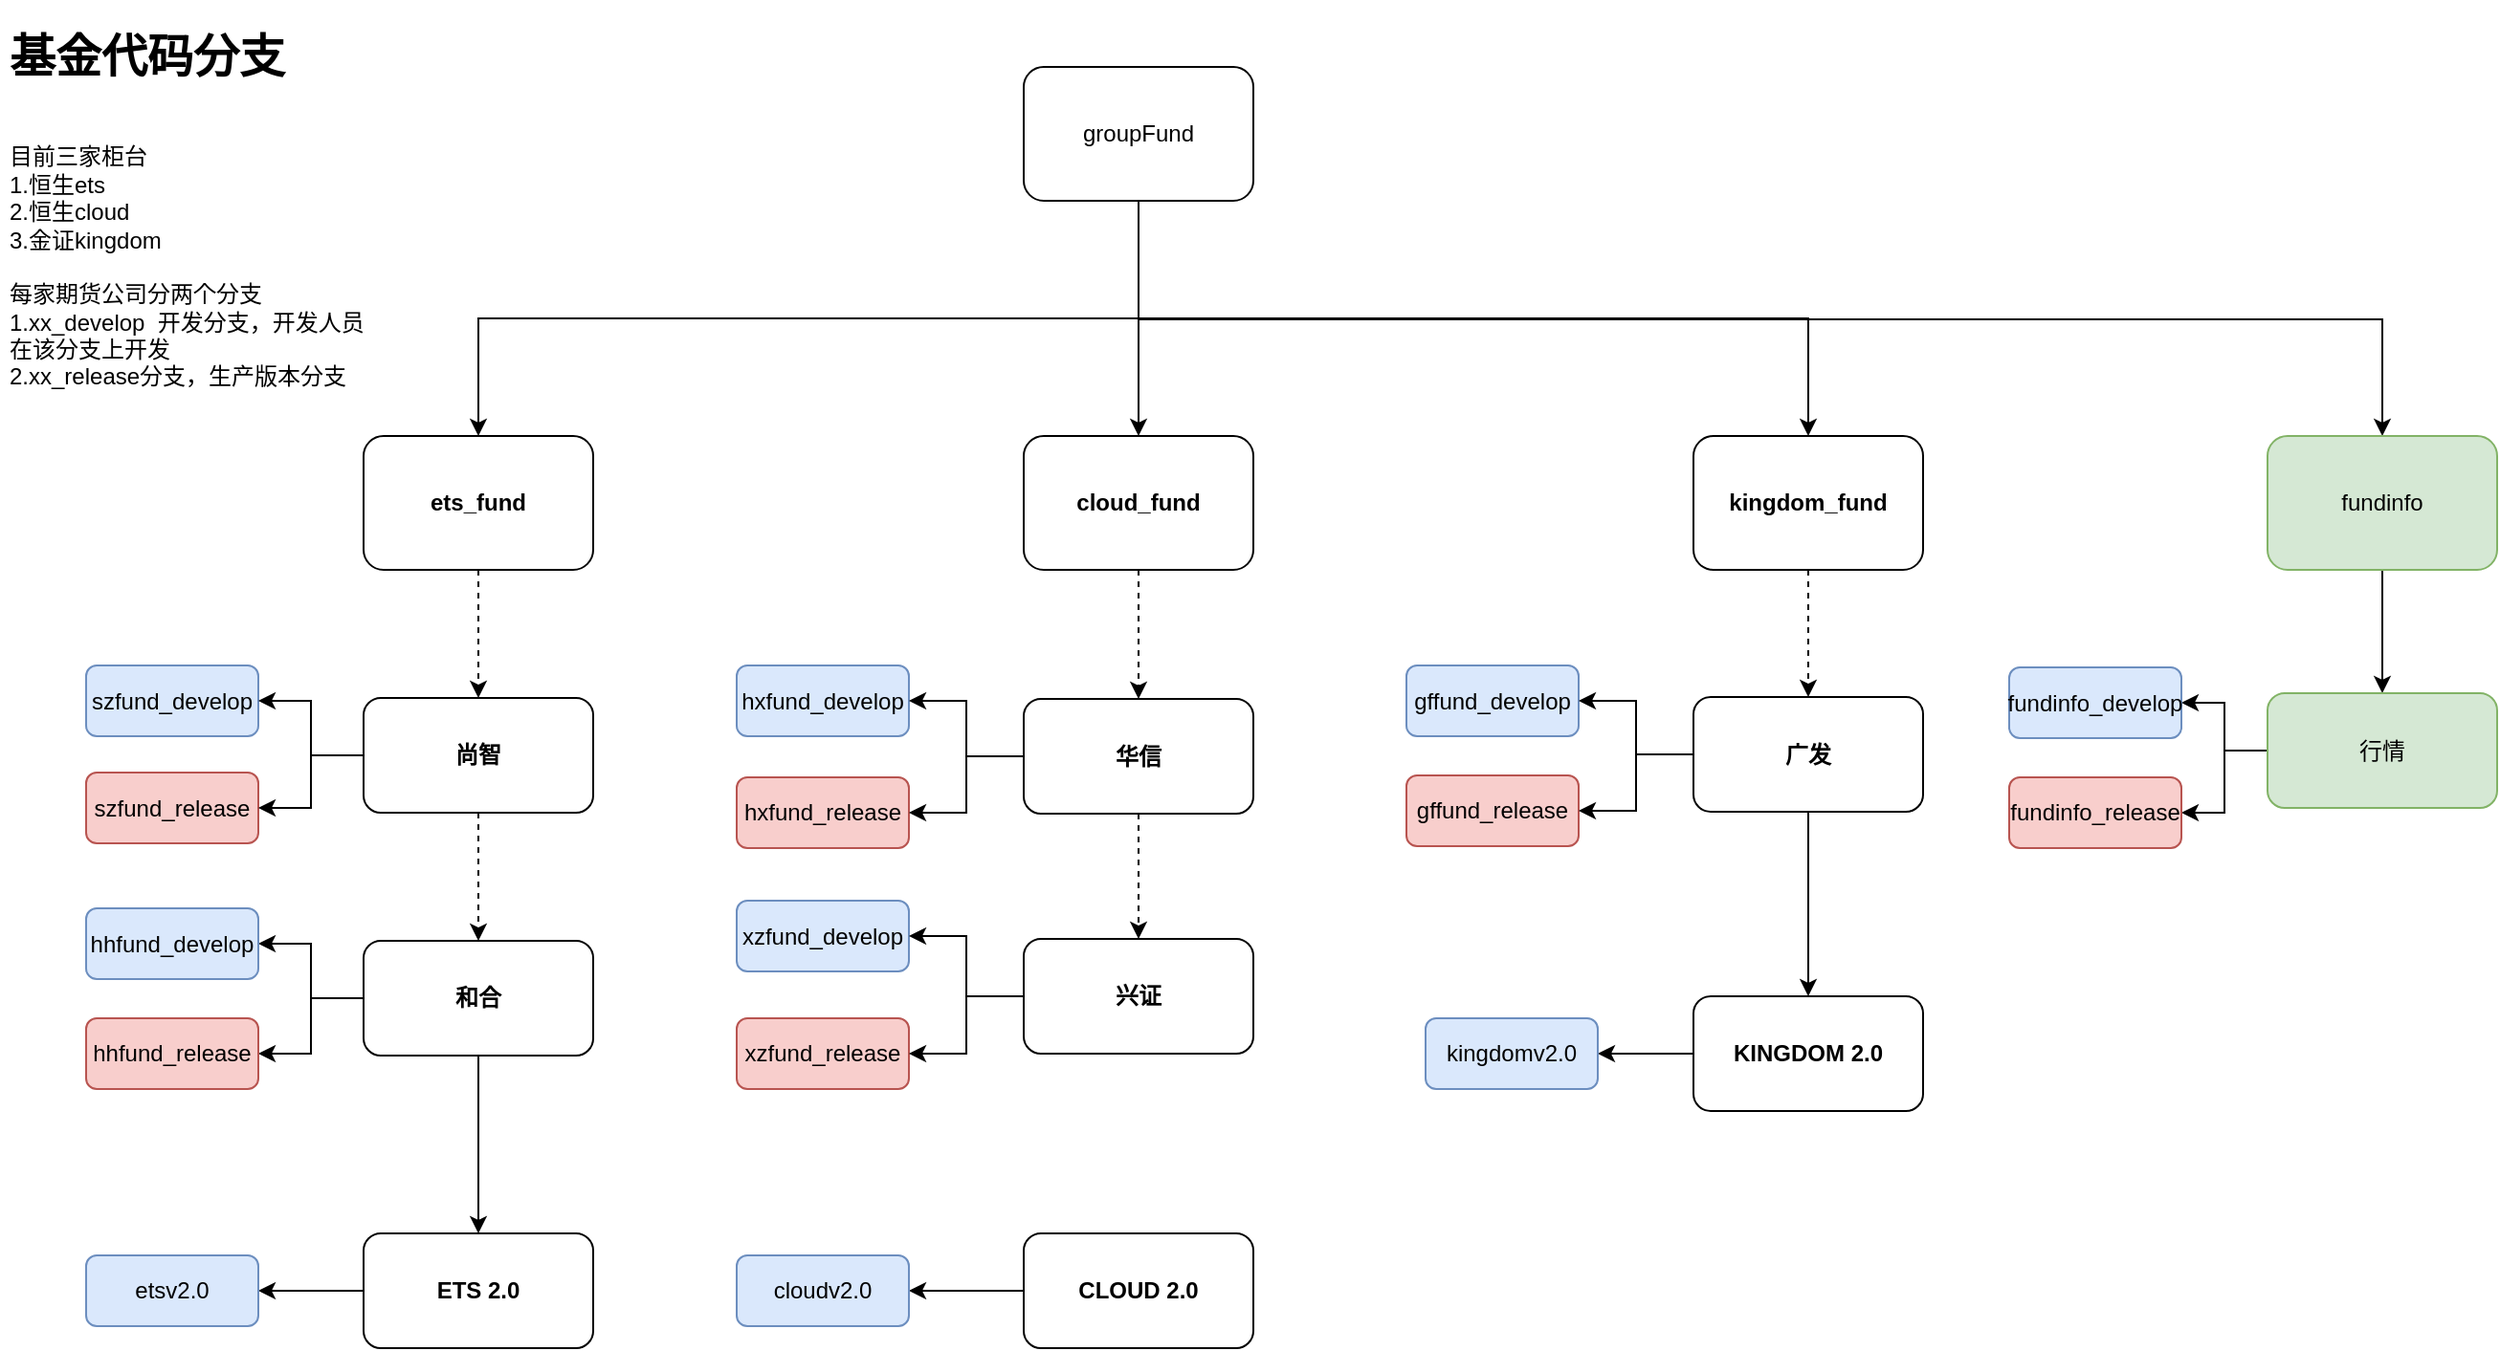<mxfile version="12.3.6" type="github" pages="1">
  <diagram id="bGpI3JKIUPhiKCbYNTpG" name="Page-1">
    <mxGraphModel dx="1422" dy="762" grid="1" gridSize="10" guides="1" tooltips="1" connect="1" arrows="1" fold="1" page="1" pageScale="1" pageWidth="3300" pageHeight="4681" math="0" shadow="0">
      <root>
        <mxCell id="0"/>
        <mxCell id="1" parent="0"/>
        <mxCell id="z22MFKtNenLAoitEVp-j-21" style="rounded=0;orthogonalLoop=1;jettySize=auto;html=1;edgeStyle=elbowEdgeStyle;elbow=vertical;" parent="1" source="z22MFKtNenLAoitEVp-j-1" target="z22MFKtNenLAoitEVp-j-3" edge="1">
          <mxGeometry relative="1" as="geometry"/>
        </mxCell>
        <mxCell id="z22MFKtNenLAoitEVp-j-22" style="edgeStyle=elbowEdgeStyle;rounded=0;orthogonalLoop=1;jettySize=auto;elbow=vertical;html=1;" parent="1" source="z22MFKtNenLAoitEVp-j-1" target="z22MFKtNenLAoitEVp-j-6" edge="1">
          <mxGeometry relative="1" as="geometry"/>
        </mxCell>
        <mxCell id="z22MFKtNenLAoitEVp-j-23" style="edgeStyle=elbowEdgeStyle;rounded=0;orthogonalLoop=1;jettySize=auto;elbow=vertical;html=1;" parent="1" source="z22MFKtNenLAoitEVp-j-1" target="z22MFKtNenLAoitEVp-j-8" edge="1">
          <mxGeometry relative="1" as="geometry"/>
        </mxCell>
        <mxCell id="z22MFKtNenLAoitEVp-j-24" style="edgeStyle=elbowEdgeStyle;rounded=0;orthogonalLoop=1;jettySize=auto;elbow=vertical;html=1;" parent="1" source="z22MFKtNenLAoitEVp-j-1" target="z22MFKtNenLAoitEVp-j-11" edge="1">
          <mxGeometry relative="1" as="geometry">
            <Array as="points">
              <mxPoint x="1120" y="282"/>
            </Array>
          </mxGeometry>
        </mxCell>
        <mxCell id="z22MFKtNenLAoitEVp-j-1" value="groupFund" style="rounded=1;whiteSpace=wrap;html=1;" parent="1" vertex="1">
          <mxGeometry x="750" y="150" width="120" height="70" as="geometry"/>
        </mxCell>
        <mxCell id="z22MFKtNenLAoitEVp-j-54" style="edgeStyle=elbowEdgeStyle;rounded=0;orthogonalLoop=1;jettySize=auto;html=1;entryX=0.5;entryY=0;entryDx=0;entryDy=0;dashed=1;" parent="1" source="z22MFKtNenLAoitEVp-j-3" target="z22MFKtNenLAoitEVp-j-47" edge="1">
          <mxGeometry relative="1" as="geometry"/>
        </mxCell>
        <mxCell id="z22MFKtNenLAoitEVp-j-3" value="ets_fund" style="rounded=1;whiteSpace=wrap;html=1;fontStyle=1" parent="1" vertex="1">
          <mxGeometry x="405" y="343" width="120" height="70" as="geometry"/>
        </mxCell>
        <mxCell id="z22MFKtNenLAoitEVp-j-68" style="edgeStyle=elbowEdgeStyle;rounded=0;orthogonalLoop=1;jettySize=auto;html=1;dashed=1;" parent="1" source="z22MFKtNenLAoitEVp-j-6" target="z22MFKtNenLAoitEVp-j-61" edge="1">
          <mxGeometry relative="1" as="geometry"/>
        </mxCell>
        <mxCell id="z22MFKtNenLAoitEVp-j-6" value="cloud_fund" style="rounded=1;whiteSpace=wrap;html=1;fontStyle=1" parent="1" vertex="1">
          <mxGeometry x="750" y="343" width="120" height="70" as="geometry"/>
        </mxCell>
        <mxCell id="z22MFKtNenLAoitEVp-j-73" style="edgeStyle=elbowEdgeStyle;rounded=0;orthogonalLoop=1;jettySize=auto;html=1;dashed=1;" parent="1" source="z22MFKtNenLAoitEVp-j-8" target="z22MFKtNenLAoitEVp-j-70" edge="1">
          <mxGeometry relative="1" as="geometry"/>
        </mxCell>
        <mxCell id="z22MFKtNenLAoitEVp-j-8" value="kingdom_fund" style="rounded=1;whiteSpace=wrap;html=1;fontStyle=1" parent="1" vertex="1">
          <mxGeometry x="1100" y="343" width="120" height="70" as="geometry"/>
        </mxCell>
        <mxCell id="z22MFKtNenLAoitEVp-j-26" style="edgeStyle=elbowEdgeStyle;rounded=0;orthogonalLoop=1;jettySize=auto;elbow=vertical;html=1;" parent="1" source="z22MFKtNenLAoitEVp-j-11" target="z22MFKtNenLAoitEVp-j-25" edge="1">
          <mxGeometry relative="1" as="geometry"/>
        </mxCell>
        <mxCell id="z22MFKtNenLAoitEVp-j-11" value="fundinfo" style="rounded=1;whiteSpace=wrap;html=1;fillColor=#d5e8d4;strokeColor=#82b366;" parent="1" vertex="1">
          <mxGeometry x="1400" y="343" width="120" height="70" as="geometry"/>
        </mxCell>
        <mxCell id="z22MFKtNenLAoitEVp-j-76" style="edgeStyle=elbowEdgeStyle;rounded=0;orthogonalLoop=1;jettySize=auto;html=1;entryX=1;entryY=0.5;entryDx=0;entryDy=0;" parent="1" source="z22MFKtNenLAoitEVp-j-25" target="z22MFKtNenLAoitEVp-j-74" edge="1">
          <mxGeometry relative="1" as="geometry"/>
        </mxCell>
        <mxCell id="z22MFKtNenLAoitEVp-j-77" style="edgeStyle=elbowEdgeStyle;rounded=0;orthogonalLoop=1;jettySize=auto;html=1;entryX=1;entryY=0.5;entryDx=0;entryDy=0;" parent="1" source="z22MFKtNenLAoitEVp-j-25" target="z22MFKtNenLAoitEVp-j-75" edge="1">
          <mxGeometry relative="1" as="geometry"/>
        </mxCell>
        <mxCell id="z22MFKtNenLAoitEVp-j-25" value="行情" style="rounded=1;whiteSpace=wrap;html=1;strokeColor=#82b366;fillColor=#d5e8d4;" parent="1" vertex="1">
          <mxGeometry x="1400" y="477.5" width="120" height="60" as="geometry"/>
        </mxCell>
        <mxCell id="z22MFKtNenLAoitEVp-j-27" value="szfund_develop" style="rounded=1;whiteSpace=wrap;html=1;strokeColor=#6c8ebf;fillColor=#dae8fc;" parent="1" vertex="1">
          <mxGeometry x="260" y="463" width="90" height="37" as="geometry"/>
        </mxCell>
        <mxCell id="z22MFKtNenLAoitEVp-j-28" value="szfund_release" style="rounded=1;whiteSpace=wrap;html=1;strokeColor=#b85450;fillColor=#f8cecc;" parent="1" vertex="1">
          <mxGeometry x="260" y="519" width="90" height="37" as="geometry"/>
        </mxCell>
        <mxCell id="z22MFKtNenLAoitEVp-j-35" value="hxfund_develop" style="rounded=1;whiteSpace=wrap;html=1;strokeColor=#6c8ebf;fillColor=#dae8fc;" parent="1" vertex="1">
          <mxGeometry x="600" y="463" width="90" height="37" as="geometry"/>
        </mxCell>
        <mxCell id="z22MFKtNenLAoitEVp-j-36" value="hxfund_release" style="rounded=1;whiteSpace=wrap;html=1;strokeColor=#b85450;fillColor=#f8cecc;" parent="1" vertex="1">
          <mxGeometry x="600" y="521.5" width="90" height="37" as="geometry"/>
        </mxCell>
        <mxCell id="z22MFKtNenLAoitEVp-j-37" value="xzfund_develop" style="rounded=1;whiteSpace=wrap;html=1;strokeColor=#6c8ebf;fillColor=#dae8fc;" parent="1" vertex="1">
          <mxGeometry x="600" y="586" width="90" height="37" as="geometry"/>
        </mxCell>
        <mxCell id="z22MFKtNenLAoitEVp-j-38" value="xzfund_release" style="rounded=1;whiteSpace=wrap;html=1;strokeColor=#b85450;fillColor=#f8cecc;" parent="1" vertex="1">
          <mxGeometry x="600" y="647.5" width="90" height="37" as="geometry"/>
        </mxCell>
        <mxCell id="z22MFKtNenLAoitEVp-j-43" value="gffund_develop" style="rounded=1;whiteSpace=wrap;html=1;strokeColor=#6c8ebf;fillColor=#dae8fc;" parent="1" vertex="1">
          <mxGeometry x="950" y="463" width="90" height="37" as="geometry"/>
        </mxCell>
        <mxCell id="z22MFKtNenLAoitEVp-j-44" value="gffund_release" style="rounded=1;whiteSpace=wrap;html=1;strokeColor=#b85450;fillColor=#f8cecc;" parent="1" vertex="1">
          <mxGeometry x="950" y="520.5" width="90" height="37" as="geometry"/>
        </mxCell>
        <mxCell id="z22MFKtNenLAoitEVp-j-52" style="edgeStyle=elbowEdgeStyle;rounded=0;orthogonalLoop=1;jettySize=auto;html=1;" parent="1" source="z22MFKtNenLAoitEVp-j-47" target="z22MFKtNenLAoitEVp-j-27" edge="1">
          <mxGeometry relative="1" as="geometry"/>
        </mxCell>
        <mxCell id="z22MFKtNenLAoitEVp-j-53" style="edgeStyle=elbowEdgeStyle;rounded=0;orthogonalLoop=1;jettySize=auto;html=1;entryX=1;entryY=0.5;entryDx=0;entryDy=0;" parent="1" source="z22MFKtNenLAoitEVp-j-47" target="z22MFKtNenLAoitEVp-j-28" edge="1">
          <mxGeometry relative="1" as="geometry"/>
        </mxCell>
        <mxCell id="z22MFKtNenLAoitEVp-j-56" value="" style="edgeStyle=elbowEdgeStyle;rounded=0;orthogonalLoop=1;jettySize=auto;html=1;dashed=1;" parent="1" source="z22MFKtNenLAoitEVp-j-47" target="z22MFKtNenLAoitEVp-j-55" edge="1">
          <mxGeometry relative="1" as="geometry"/>
        </mxCell>
        <mxCell id="z22MFKtNenLAoitEVp-j-47" value="尚智" style="rounded=1;whiteSpace=wrap;html=1;strokeColor=#000000;fontStyle=1" parent="1" vertex="1">
          <mxGeometry x="405" y="480" width="120" height="60" as="geometry"/>
        </mxCell>
        <mxCell id="z22MFKtNenLAoitEVp-j-59" style="edgeStyle=elbowEdgeStyle;rounded=0;orthogonalLoop=1;jettySize=auto;html=1;entryX=1;entryY=0.5;entryDx=0;entryDy=0;" parent="1" source="z22MFKtNenLAoitEVp-j-55" target="z22MFKtNenLAoitEVp-j-57" edge="1">
          <mxGeometry relative="1" as="geometry"/>
        </mxCell>
        <mxCell id="z22MFKtNenLAoitEVp-j-60" style="edgeStyle=elbowEdgeStyle;rounded=0;orthogonalLoop=1;jettySize=auto;html=1;entryX=1;entryY=0.5;entryDx=0;entryDy=0;" parent="1" source="z22MFKtNenLAoitEVp-j-55" target="z22MFKtNenLAoitEVp-j-58" edge="1">
          <mxGeometry relative="1" as="geometry"/>
        </mxCell>
        <mxCell id="GLR-bEOavdMDZW_SjU0T-2" style="edgeStyle=orthogonalEdgeStyle;rounded=0;orthogonalLoop=1;jettySize=auto;html=1;" edge="1" parent="1" source="z22MFKtNenLAoitEVp-j-55" target="GLR-bEOavdMDZW_SjU0T-1">
          <mxGeometry relative="1" as="geometry"/>
        </mxCell>
        <mxCell id="z22MFKtNenLAoitEVp-j-55" value="和合" style="rounded=1;whiteSpace=wrap;html=1;strokeColor=#000000;fontStyle=1" parent="1" vertex="1">
          <mxGeometry x="405" y="607" width="120" height="60" as="geometry"/>
        </mxCell>
        <mxCell id="z22MFKtNenLAoitEVp-j-57" value="hhfund_develop" style="rounded=1;whiteSpace=wrap;html=1;strokeColor=#6c8ebf;fillColor=#dae8fc;" parent="1" vertex="1">
          <mxGeometry x="260" y="590" width="90" height="37" as="geometry"/>
        </mxCell>
        <mxCell id="z22MFKtNenLAoitEVp-j-58" value="hhfund_release" style="rounded=1;whiteSpace=wrap;html=1;strokeColor=#b85450;fillColor=#f8cecc;" parent="1" vertex="1">
          <mxGeometry x="260" y="647.5" width="90" height="37" as="geometry"/>
        </mxCell>
        <mxCell id="z22MFKtNenLAoitEVp-j-63" style="edgeStyle=elbowEdgeStyle;rounded=0;orthogonalLoop=1;jettySize=auto;html=1;entryX=1;entryY=0.5;entryDx=0;entryDy=0;" parent="1" source="z22MFKtNenLAoitEVp-j-61" target="z22MFKtNenLAoitEVp-j-35" edge="1">
          <mxGeometry relative="1" as="geometry"/>
        </mxCell>
        <mxCell id="z22MFKtNenLAoitEVp-j-64" style="edgeStyle=elbowEdgeStyle;rounded=0;orthogonalLoop=1;jettySize=auto;html=1;entryX=1;entryY=0.5;entryDx=0;entryDy=0;" parent="1" source="z22MFKtNenLAoitEVp-j-61" target="z22MFKtNenLAoitEVp-j-36" edge="1">
          <mxGeometry relative="1" as="geometry"/>
        </mxCell>
        <mxCell id="z22MFKtNenLAoitEVp-j-69" style="edgeStyle=elbowEdgeStyle;rounded=0;orthogonalLoop=1;jettySize=auto;html=1;dashed=1;" parent="1" source="z22MFKtNenLAoitEVp-j-61" target="z22MFKtNenLAoitEVp-j-62" edge="1">
          <mxGeometry relative="1" as="geometry"/>
        </mxCell>
        <mxCell id="z22MFKtNenLAoitEVp-j-61" value="华信" style="rounded=1;whiteSpace=wrap;html=1;strokeColor=#000000;fontStyle=1" parent="1" vertex="1">
          <mxGeometry x="750" y="480.5" width="120" height="60" as="geometry"/>
        </mxCell>
        <mxCell id="z22MFKtNenLAoitEVp-j-65" style="edgeStyle=elbowEdgeStyle;rounded=0;orthogonalLoop=1;jettySize=auto;html=1;" parent="1" source="z22MFKtNenLAoitEVp-j-62" target="z22MFKtNenLAoitEVp-j-37" edge="1">
          <mxGeometry relative="1" as="geometry"/>
        </mxCell>
        <mxCell id="z22MFKtNenLAoitEVp-j-67" style="edgeStyle=elbowEdgeStyle;rounded=0;orthogonalLoop=1;jettySize=auto;html=1;entryX=1;entryY=0.5;entryDx=0;entryDy=0;" parent="1" source="z22MFKtNenLAoitEVp-j-62" target="z22MFKtNenLAoitEVp-j-38" edge="1">
          <mxGeometry relative="1" as="geometry"/>
        </mxCell>
        <mxCell id="z22MFKtNenLAoitEVp-j-62" value="兴证" style="rounded=1;whiteSpace=wrap;html=1;strokeColor=#000000;fontStyle=1" parent="1" vertex="1">
          <mxGeometry x="750" y="606" width="120" height="60" as="geometry"/>
        </mxCell>
        <mxCell id="z22MFKtNenLAoitEVp-j-71" style="edgeStyle=elbowEdgeStyle;rounded=0;orthogonalLoop=1;jettySize=auto;html=1;" parent="1" source="z22MFKtNenLAoitEVp-j-70" target="z22MFKtNenLAoitEVp-j-43" edge="1">
          <mxGeometry relative="1" as="geometry"/>
        </mxCell>
        <mxCell id="z22MFKtNenLAoitEVp-j-72" style="edgeStyle=elbowEdgeStyle;rounded=0;orthogonalLoop=1;jettySize=auto;html=1;" parent="1" source="z22MFKtNenLAoitEVp-j-70" target="z22MFKtNenLAoitEVp-j-44" edge="1">
          <mxGeometry relative="1" as="geometry"/>
        </mxCell>
        <mxCell id="GLR-bEOavdMDZW_SjU0T-9" style="edgeStyle=orthogonalEdgeStyle;rounded=0;orthogonalLoop=1;jettySize=auto;html=1;entryX=0.5;entryY=0;entryDx=0;entryDy=0;" edge="1" parent="1" source="z22MFKtNenLAoitEVp-j-70" target="GLR-bEOavdMDZW_SjU0T-8">
          <mxGeometry relative="1" as="geometry"/>
        </mxCell>
        <mxCell id="z22MFKtNenLAoitEVp-j-70" value="广发" style="rounded=1;whiteSpace=wrap;html=1;strokeColor=#000000;fontStyle=1" parent="1" vertex="1">
          <mxGeometry x="1100" y="479.5" width="120" height="60" as="geometry"/>
        </mxCell>
        <mxCell id="z22MFKtNenLAoitEVp-j-74" value="fundinfo_develop" style="rounded=1;whiteSpace=wrap;html=1;strokeColor=#6c8ebf;fillColor=#dae8fc;" parent="1" vertex="1">
          <mxGeometry x="1265" y="464" width="90" height="37" as="geometry"/>
        </mxCell>
        <mxCell id="z22MFKtNenLAoitEVp-j-75" value="fundinfo_release" style="rounded=1;whiteSpace=wrap;html=1;strokeColor=#b85450;fillColor=#f8cecc;" parent="1" vertex="1">
          <mxGeometry x="1265" y="521.5" width="90" height="37" as="geometry"/>
        </mxCell>
        <mxCell id="z22MFKtNenLAoitEVp-j-78" value="&lt;h1&gt;基金代码分支&lt;/h1&gt;&lt;div&gt;&lt;br&gt;&lt;/div&gt;&lt;div&gt;目前三家柜台&lt;/div&gt;&lt;div&gt;1.恒生ets&lt;/div&gt;&lt;div&gt;2.恒生cloud&lt;/div&gt;&lt;div&gt;3.金证kingdom&lt;/div&gt;&lt;div&gt;&lt;br&gt;&lt;/div&gt;&lt;div&gt;每家期货公司分两个分支&lt;/div&gt;&lt;div&gt;1.xx_develop&amp;nbsp; 开发分支，开发人员在该分支上开发&lt;/div&gt;&lt;div&gt;2.xx_release分支，生产版本分支&lt;/div&gt;" style="text;html=1;strokeColor=none;fillColor=none;spacing=5;spacingTop=-20;whiteSpace=wrap;overflow=hidden;rounded=0;" parent="1" vertex="1">
          <mxGeometry x="215" y="125" width="205" height="205" as="geometry"/>
        </mxCell>
        <mxCell id="GLR-bEOavdMDZW_SjU0T-4" style="edgeStyle=orthogonalEdgeStyle;rounded=0;orthogonalLoop=1;jettySize=auto;html=1;entryX=1;entryY=0.5;entryDx=0;entryDy=0;" edge="1" parent="1" source="GLR-bEOavdMDZW_SjU0T-1" target="GLR-bEOavdMDZW_SjU0T-3">
          <mxGeometry relative="1" as="geometry"/>
        </mxCell>
        <mxCell id="GLR-bEOavdMDZW_SjU0T-1" value="ETS 2.0" style="rounded=1;whiteSpace=wrap;html=1;strokeColor=#000000;fontStyle=1" vertex="1" parent="1">
          <mxGeometry x="405" y="760" width="120" height="60" as="geometry"/>
        </mxCell>
        <mxCell id="GLR-bEOavdMDZW_SjU0T-3" value="etsv2.0" style="rounded=1;whiteSpace=wrap;html=1;strokeColor=#6c8ebf;fillColor=#dae8fc;" vertex="1" parent="1">
          <mxGeometry x="260" y="771.5" width="90" height="37" as="geometry"/>
        </mxCell>
        <mxCell id="GLR-bEOavdMDZW_SjU0T-7" style="edgeStyle=orthogonalEdgeStyle;rounded=0;orthogonalLoop=1;jettySize=auto;html=1;" edge="1" parent="1" source="GLR-bEOavdMDZW_SjU0T-5" target="GLR-bEOavdMDZW_SjU0T-6">
          <mxGeometry relative="1" as="geometry"/>
        </mxCell>
        <mxCell id="GLR-bEOavdMDZW_SjU0T-5" value="CLOUD 2.0" style="rounded=1;whiteSpace=wrap;html=1;strokeColor=#000000;fontStyle=1" vertex="1" parent="1">
          <mxGeometry x="750" y="760" width="120" height="60" as="geometry"/>
        </mxCell>
        <mxCell id="GLR-bEOavdMDZW_SjU0T-6" value="cloudv2.0" style="rounded=1;whiteSpace=wrap;html=1;strokeColor=#6c8ebf;fillColor=#dae8fc;" vertex="1" parent="1">
          <mxGeometry x="600" y="771.5" width="90" height="37" as="geometry"/>
        </mxCell>
        <mxCell id="GLR-bEOavdMDZW_SjU0T-11" style="edgeStyle=orthogonalEdgeStyle;rounded=0;orthogonalLoop=1;jettySize=auto;html=1;" edge="1" parent="1" source="GLR-bEOavdMDZW_SjU0T-8" target="GLR-bEOavdMDZW_SjU0T-10">
          <mxGeometry relative="1" as="geometry"/>
        </mxCell>
        <mxCell id="GLR-bEOavdMDZW_SjU0T-8" value="KINGDOM 2.0" style="rounded=1;whiteSpace=wrap;html=1;strokeColor=#000000;fontStyle=1" vertex="1" parent="1">
          <mxGeometry x="1100" y="636" width="120" height="60" as="geometry"/>
        </mxCell>
        <mxCell id="GLR-bEOavdMDZW_SjU0T-10" value="kingdomv2.0" style="rounded=1;whiteSpace=wrap;html=1;strokeColor=#6c8ebf;fillColor=#dae8fc;" vertex="1" parent="1">
          <mxGeometry x="960" y="647.5" width="90" height="37" as="geometry"/>
        </mxCell>
      </root>
    </mxGraphModel>
  </diagram>
</mxfile>
